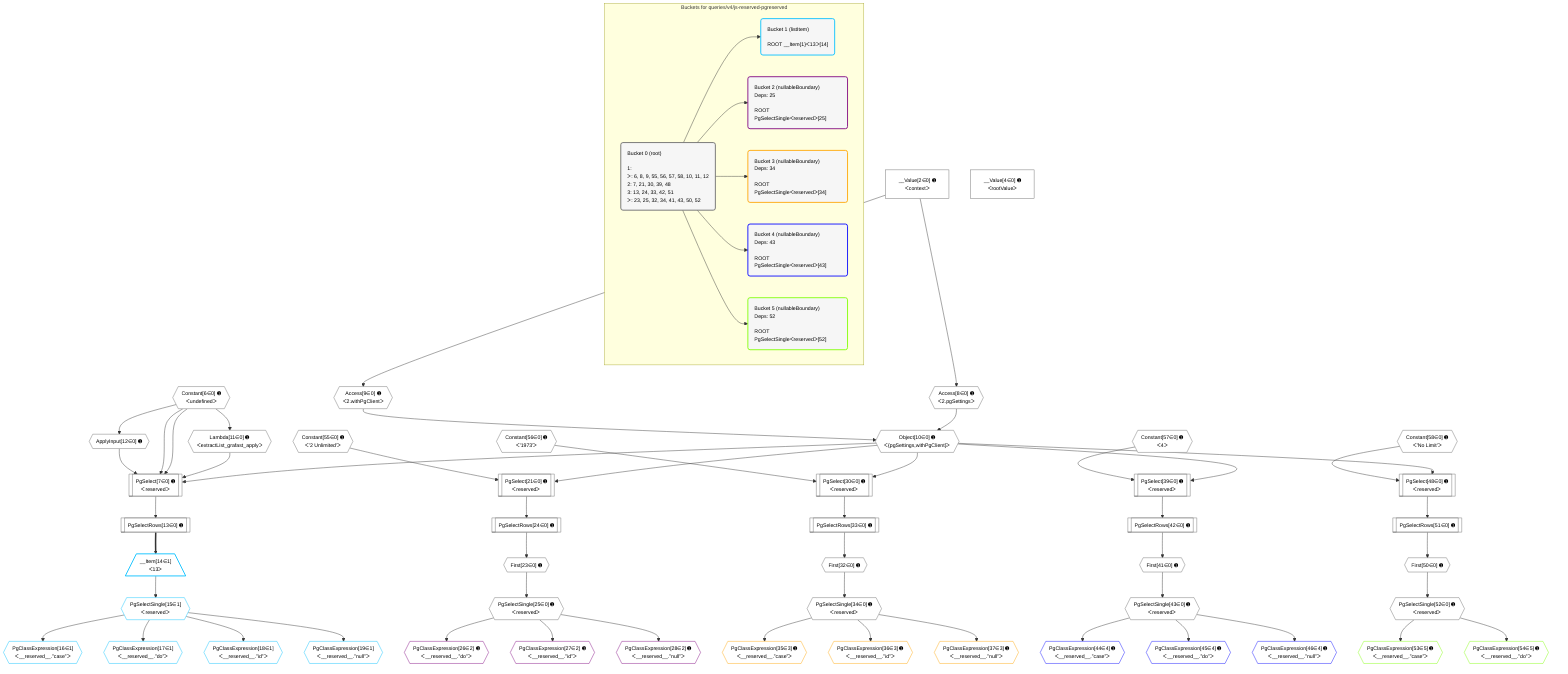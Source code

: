 %%{init: {'themeVariables': { 'fontSize': '12px'}}}%%
graph TD
    classDef path fill:#eee,stroke:#000,color:#000
    classDef plan fill:#fff,stroke-width:1px,color:#000
    classDef itemplan fill:#fff,stroke-width:2px,color:#000
    classDef unbatchedplan fill:#dff,stroke-width:1px,color:#000
    classDef sideeffectplan fill:#fcc,stroke-width:2px,color:#000
    classDef bucket fill:#f6f6f6,color:#000,stroke-width:2px,text-align:left


    %% plan dependencies
    PgSelect7[["PgSelect[7∈0] ➊<br />ᐸreservedᐳ"]]:::plan
    Object10{{"Object[10∈0] ➊<br />ᐸ{pgSettings,withPgClient}ᐳ"}}:::plan
    Lambda11{{"Lambda[11∈0] ➊<br />ᐸextractList_grafast_applyᐳ"}}:::plan
    Constant6{{"Constant[6∈0] ➊<br />ᐸundefinedᐳ"}}:::plan
    ApplyInput12{{"ApplyInput[12∈0] ➊"}}:::plan
    Object10 & Lambda11 & Constant6 & Constant6 & ApplyInput12 --> PgSelect7
    Access8{{"Access[8∈0] ➊<br />ᐸ2.pgSettingsᐳ"}}:::plan
    Access9{{"Access[9∈0] ➊<br />ᐸ2.withPgClientᐳ"}}:::plan
    Access8 & Access9 --> Object10
    PgSelect21[["PgSelect[21∈0] ➊<br />ᐸreservedᐳ"]]:::plan
    Constant55{{"Constant[55∈0] ➊<br />ᐸ'2 Unlimited'ᐳ"}}:::plan
    Object10 & Constant55 --> PgSelect21
    PgSelect30[["PgSelect[30∈0] ➊<br />ᐸreservedᐳ"]]:::plan
    Constant56{{"Constant[56∈0] ➊<br />ᐸ'1973'ᐳ"}}:::plan
    Object10 & Constant56 --> PgSelect30
    PgSelect39[["PgSelect[39∈0] ➊<br />ᐸreservedᐳ"]]:::plan
    Constant57{{"Constant[57∈0] ➊<br />ᐸ4ᐳ"}}:::plan
    Object10 & Constant57 --> PgSelect39
    PgSelect48[["PgSelect[48∈0] ➊<br />ᐸreservedᐳ"]]:::plan
    Constant58{{"Constant[58∈0] ➊<br />ᐸ'No Limit'ᐳ"}}:::plan
    Object10 & Constant58 --> PgSelect48
    __Value2["__Value[2∈0] ➊<br />ᐸcontextᐳ"]:::plan
    __Value2 --> Access8
    __Value2 --> Access9
    Constant6 --> Lambda11
    Constant6 --> ApplyInput12
    PgSelectRows13[["PgSelectRows[13∈0] ➊"]]:::plan
    PgSelect7 --> PgSelectRows13
    First23{{"First[23∈0] ➊"}}:::plan
    PgSelectRows24[["PgSelectRows[24∈0] ➊"]]:::plan
    PgSelectRows24 --> First23
    PgSelect21 --> PgSelectRows24
    PgSelectSingle25{{"PgSelectSingle[25∈0] ➊<br />ᐸreservedᐳ"}}:::plan
    First23 --> PgSelectSingle25
    First32{{"First[32∈0] ➊"}}:::plan
    PgSelectRows33[["PgSelectRows[33∈0] ➊"]]:::plan
    PgSelectRows33 --> First32
    PgSelect30 --> PgSelectRows33
    PgSelectSingle34{{"PgSelectSingle[34∈0] ➊<br />ᐸreservedᐳ"}}:::plan
    First32 --> PgSelectSingle34
    First41{{"First[41∈0] ➊"}}:::plan
    PgSelectRows42[["PgSelectRows[42∈0] ➊"]]:::plan
    PgSelectRows42 --> First41
    PgSelect39 --> PgSelectRows42
    PgSelectSingle43{{"PgSelectSingle[43∈0] ➊<br />ᐸreservedᐳ"}}:::plan
    First41 --> PgSelectSingle43
    First50{{"First[50∈0] ➊"}}:::plan
    PgSelectRows51[["PgSelectRows[51∈0] ➊"]]:::plan
    PgSelectRows51 --> First50
    PgSelect48 --> PgSelectRows51
    PgSelectSingle52{{"PgSelectSingle[52∈0] ➊<br />ᐸreservedᐳ"}}:::plan
    First50 --> PgSelectSingle52
    __Value4["__Value[4∈0] ➊<br />ᐸrootValueᐳ"]:::plan
    __Item14[/"__Item[14∈1]<br />ᐸ13ᐳ"\]:::itemplan
    PgSelectRows13 ==> __Item14
    PgSelectSingle15{{"PgSelectSingle[15∈1]<br />ᐸreservedᐳ"}}:::plan
    __Item14 --> PgSelectSingle15
    PgClassExpression16{{"PgClassExpression[16∈1]<br />ᐸ__reserved__.”case”ᐳ"}}:::plan
    PgSelectSingle15 --> PgClassExpression16
    PgClassExpression17{{"PgClassExpression[17∈1]<br />ᐸ__reserved__.”do”ᐳ"}}:::plan
    PgSelectSingle15 --> PgClassExpression17
    PgClassExpression18{{"PgClassExpression[18∈1]<br />ᐸ__reserved__.”id”ᐳ"}}:::plan
    PgSelectSingle15 --> PgClassExpression18
    PgClassExpression19{{"PgClassExpression[19∈1]<br />ᐸ__reserved__.”null”ᐳ"}}:::plan
    PgSelectSingle15 --> PgClassExpression19
    PgClassExpression26{{"PgClassExpression[26∈2] ➊<br />ᐸ__reserved__.”do”ᐳ"}}:::plan
    PgSelectSingle25 --> PgClassExpression26
    PgClassExpression27{{"PgClassExpression[27∈2] ➊<br />ᐸ__reserved__.”id”ᐳ"}}:::plan
    PgSelectSingle25 --> PgClassExpression27
    PgClassExpression28{{"PgClassExpression[28∈2] ➊<br />ᐸ__reserved__.”null”ᐳ"}}:::plan
    PgSelectSingle25 --> PgClassExpression28
    PgClassExpression35{{"PgClassExpression[35∈3] ➊<br />ᐸ__reserved__.”case”ᐳ"}}:::plan
    PgSelectSingle34 --> PgClassExpression35
    PgClassExpression36{{"PgClassExpression[36∈3] ➊<br />ᐸ__reserved__.”id”ᐳ"}}:::plan
    PgSelectSingle34 --> PgClassExpression36
    PgClassExpression37{{"PgClassExpression[37∈3] ➊<br />ᐸ__reserved__.”null”ᐳ"}}:::plan
    PgSelectSingle34 --> PgClassExpression37
    PgClassExpression44{{"PgClassExpression[44∈4] ➊<br />ᐸ__reserved__.”case”ᐳ"}}:::plan
    PgSelectSingle43 --> PgClassExpression44
    PgClassExpression45{{"PgClassExpression[45∈4] ➊<br />ᐸ__reserved__.”do”ᐳ"}}:::plan
    PgSelectSingle43 --> PgClassExpression45
    PgClassExpression46{{"PgClassExpression[46∈4] ➊<br />ᐸ__reserved__.”null”ᐳ"}}:::plan
    PgSelectSingle43 --> PgClassExpression46
    PgClassExpression53{{"PgClassExpression[53∈5] ➊<br />ᐸ__reserved__.”case”ᐳ"}}:::plan
    PgSelectSingle52 --> PgClassExpression53
    PgClassExpression54{{"PgClassExpression[54∈5] ➊<br />ᐸ__reserved__.”do”ᐳ"}}:::plan
    PgSelectSingle52 --> PgClassExpression54

    %% define steps

    subgraph "Buckets for queries/v4/js-reserved-pgreserved"
    Bucket0("Bucket 0 (root)<br /><br />1: <br />ᐳ: 6, 8, 9, 55, 56, 57, 58, 10, 11, 12<br />2: 7, 21, 30, 39, 48<br />3: 13, 24, 33, 42, 51<br />ᐳ: 23, 25, 32, 34, 41, 43, 50, 52"):::bucket
    classDef bucket0 stroke:#696969
    class Bucket0,__Value2,__Value4,Constant6,PgSelect7,Access8,Access9,Object10,Lambda11,ApplyInput12,PgSelectRows13,PgSelect21,First23,PgSelectRows24,PgSelectSingle25,PgSelect30,First32,PgSelectRows33,PgSelectSingle34,PgSelect39,First41,PgSelectRows42,PgSelectSingle43,PgSelect48,First50,PgSelectRows51,PgSelectSingle52,Constant55,Constant56,Constant57,Constant58 bucket0
    Bucket1("Bucket 1 (listItem)<br /><br />ROOT __Item{1}ᐸ13ᐳ[14]"):::bucket
    classDef bucket1 stroke:#00bfff
    class Bucket1,__Item14,PgSelectSingle15,PgClassExpression16,PgClassExpression17,PgClassExpression18,PgClassExpression19 bucket1
    Bucket2("Bucket 2 (nullableBoundary)<br />Deps: 25<br /><br />ROOT PgSelectSingleᐸreservedᐳ[25]"):::bucket
    classDef bucket2 stroke:#7f007f
    class Bucket2,PgClassExpression26,PgClassExpression27,PgClassExpression28 bucket2
    Bucket3("Bucket 3 (nullableBoundary)<br />Deps: 34<br /><br />ROOT PgSelectSingleᐸreservedᐳ[34]"):::bucket
    classDef bucket3 stroke:#ffa500
    class Bucket3,PgClassExpression35,PgClassExpression36,PgClassExpression37 bucket3
    Bucket4("Bucket 4 (nullableBoundary)<br />Deps: 43<br /><br />ROOT PgSelectSingleᐸreservedᐳ[43]"):::bucket
    classDef bucket4 stroke:#0000ff
    class Bucket4,PgClassExpression44,PgClassExpression45,PgClassExpression46 bucket4
    Bucket5("Bucket 5 (nullableBoundary)<br />Deps: 52<br /><br />ROOT PgSelectSingleᐸreservedᐳ[52]"):::bucket
    classDef bucket5 stroke:#7fff00
    class Bucket5,PgClassExpression53,PgClassExpression54 bucket5
    Bucket0 --> Bucket1 & Bucket2 & Bucket3 & Bucket4 & Bucket5
    end